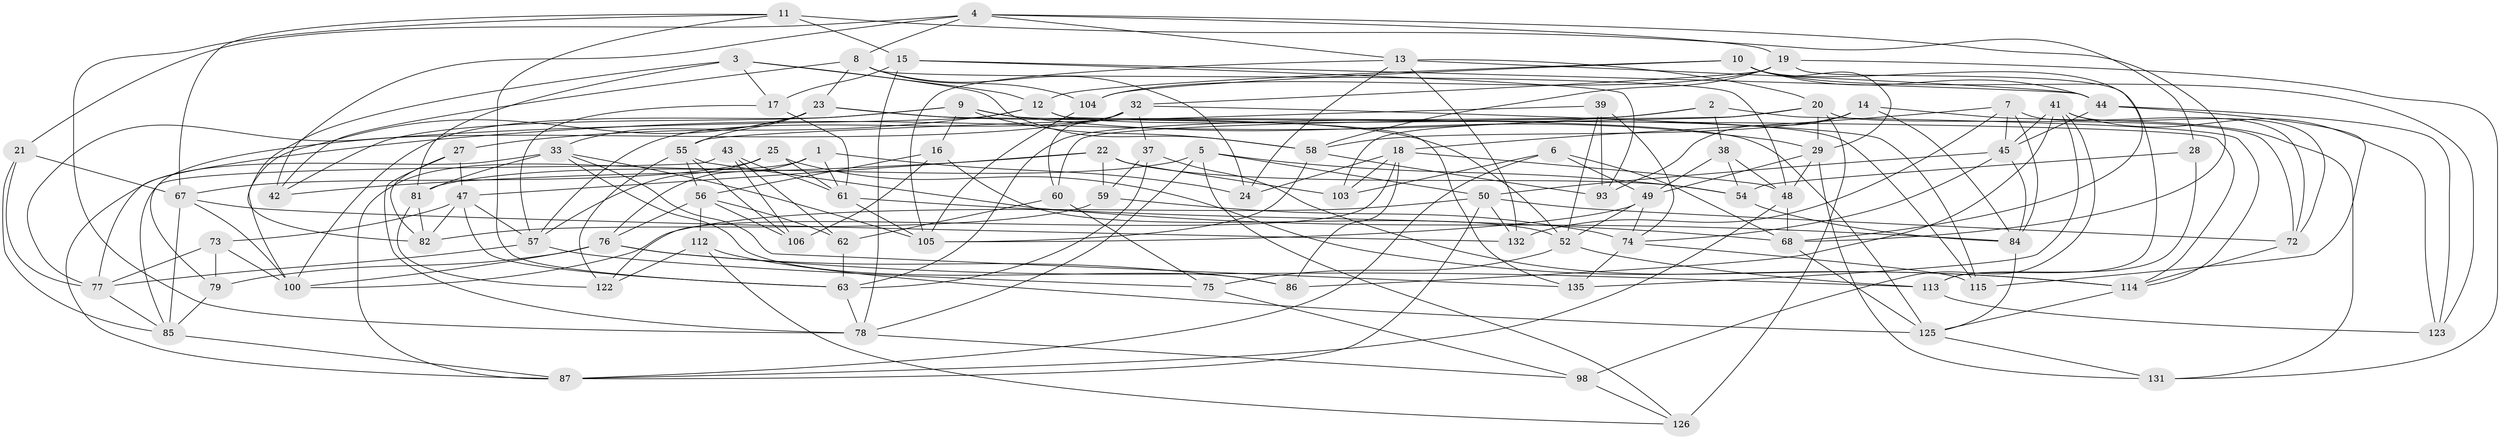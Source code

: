 // Generated by graph-tools (version 1.1) at 2025/52/02/27/25 19:52:33]
// undirected, 87 vertices, 219 edges
graph export_dot {
graph [start="1"]
  node [color=gray90,style=filled];
  1;
  2;
  3 [super="+40"];
  4 [super="+26"];
  5 [super="+69"];
  6;
  7 [super="+110"];
  8 [super="+30"];
  9 [super="+101"];
  10 [super="+133"];
  11 [super="+66"];
  12 [super="+96"];
  13 [super="+53"];
  14;
  15 [super="+34"];
  16;
  17;
  18 [super="+70"];
  19 [super="+51"];
  20 [super="+36"];
  21;
  22 [super="+88"];
  23 [super="+90"];
  24;
  25;
  27;
  28;
  29 [super="+31"];
  32 [super="+35"];
  33 [super="+94"];
  37;
  38;
  39;
  41 [super="+65"];
  42;
  43;
  44 [super="+46"];
  45 [super="+83"];
  47 [super="+102"];
  48 [super="+130"];
  49 [super="+71"];
  50 [super="+116"];
  52 [super="+91"];
  54 [super="+108"];
  55 [super="+64"];
  56 [super="+134"];
  57 [super="+97"];
  58 [super="+99"];
  59;
  60;
  61 [super="+80"];
  62;
  63 [super="+119"];
  67 [super="+137"];
  68 [super="+107"];
  72 [super="+124"];
  73;
  74 [super="+109"];
  75;
  76 [super="+138"];
  77 [super="+118"];
  78 [super="+121"];
  79;
  81 [super="+89"];
  82 [super="+129"];
  84 [super="+95"];
  85 [super="+92"];
  86;
  87 [super="+111"];
  93;
  98;
  100 [super="+136"];
  103;
  104;
  105 [super="+120"];
  106;
  112;
  113 [super="+117"];
  114 [super="+128"];
  115;
  122;
  123;
  125 [super="+127"];
  126;
  131;
  132;
  135;
  1 -- 24;
  1 -- 87;
  1 -- 76;
  1 -- 61;
  2 -- 38;
  2 -- 77;
  2 -- 114;
  2 -- 63;
  3 -- 12;
  3 -- 17;
  3 -- 82 [weight=2];
  3 -- 81;
  3 -- 58;
  4 -- 21;
  4 -- 42;
  4 -- 13;
  4 -- 8;
  4 -- 19;
  4 -- 68;
  5 -- 54;
  5 -- 126;
  5 -- 81 [weight=2];
  5 -- 50;
  5 -- 78;
  6 -- 103;
  6 -- 68;
  6 -- 87;
  6 -- 49;
  7 -- 72 [weight=2];
  7 -- 45;
  7 -- 132;
  7 -- 18;
  7 -- 84;
  8 -- 48;
  8 -- 42;
  8 -- 24;
  8 -- 104;
  8 -- 23;
  9 -- 135;
  9 -- 29;
  9 -- 100;
  9 -- 16;
  9 -- 42;
  9 -- 58;
  10 -- 104;
  10 -- 123;
  10 -- 113;
  10 -- 12;
  10 -- 44;
  10 -- 29;
  11 -- 28;
  11 -- 67;
  11 -- 63;
  11 -- 78;
  11 -- 15 [weight=2];
  12 -- 79;
  12 -- 115;
  12 -- 114;
  12 -- 27;
  13 -- 132;
  13 -- 24;
  13 -- 20;
  13 -- 105;
  13 -- 44;
  14 -- 93;
  14 -- 131;
  14 -- 84;
  14 -- 58;
  15 -- 78;
  15 -- 93;
  15 -- 17;
  15 -- 44;
  16 -- 106;
  16 -- 52;
  16 -- 56;
  17 -- 57;
  17 -- 61;
  18 -- 48;
  18 -- 86;
  18 -- 24;
  18 -- 122;
  18 -- 103;
  19 -- 131;
  19 -- 104;
  19 -- 68;
  19 -- 58;
  19 -- 32;
  20 -- 60;
  20 -- 103;
  20 -- 29;
  20 -- 126;
  20 -- 72;
  21 -- 77;
  21 -- 67;
  21 -- 85;
  22 -- 59;
  22 -- 103;
  22 -- 42;
  22 -- 47;
  22 -- 54 [weight=2];
  23 -- 55;
  23 -- 100;
  23 -- 52;
  23 -- 33;
  23 -- 125;
  25 -- 67;
  25 -- 114;
  25 -- 61;
  25 -- 57;
  27 -- 78;
  27 -- 82;
  27 -- 47;
  28 -- 113 [weight=2];
  28 -- 54;
  29 -- 48;
  29 -- 49;
  29 -- 131;
  32 -- 77;
  32 -- 115;
  32 -- 60;
  32 -- 57;
  32 -- 37;
  33 -- 135;
  33 -- 81;
  33 -- 86;
  33 -- 105;
  33 -- 87;
  37 -- 63;
  37 -- 59;
  37 -- 114;
  38 -- 54;
  38 -- 48;
  38 -- 49;
  39 -- 93;
  39 -- 52;
  39 -- 74;
  39 -- 55;
  41 -- 123;
  41 -- 135;
  41 -- 98;
  41 -- 86;
  41 -- 72;
  41 -- 45;
  43 -- 61;
  43 -- 106;
  43 -- 85;
  43 -- 62;
  44 -- 123;
  44 -- 115;
  44 -- 45;
  45 -- 84;
  45 -- 74;
  45 -- 50;
  47 -- 73;
  47 -- 63;
  47 -- 57;
  47 -- 82;
  48 -- 68;
  48 -- 87;
  49 -- 105;
  49 -- 52;
  49 -- 74;
  50 -- 72;
  50 -- 132;
  50 -- 87;
  50 -- 100;
  52 -- 75;
  52 -- 113;
  54 -- 84;
  55 -- 106;
  55 -- 56;
  55 -- 122;
  55 -- 84;
  56 -- 106;
  56 -- 112;
  56 -- 76;
  56 -- 62;
  57 -- 75;
  57 -- 77;
  58 -- 93;
  58 -- 105;
  59 -- 74;
  59 -- 82;
  60 -- 62;
  60 -- 75;
  61 -- 68;
  61 -- 105;
  62 -- 63;
  63 -- 78;
  67 -- 100;
  67 -- 132;
  67 -- 85;
  68 -- 125;
  72 -- 114;
  73 -- 100;
  73 -- 79;
  73 -- 77;
  74 -- 115;
  74 -- 135;
  75 -- 98;
  76 -- 79;
  76 -- 100;
  76 -- 86;
  76 -- 113;
  77 -- 85;
  78 -- 98;
  79 -- 85;
  81 -- 122;
  81 -- 82;
  84 -- 125;
  85 -- 87;
  98 -- 126;
  104 -- 105;
  112 -- 122;
  112 -- 126;
  112 -- 125;
  113 -- 123;
  114 -- 125;
  125 -- 131;
}
